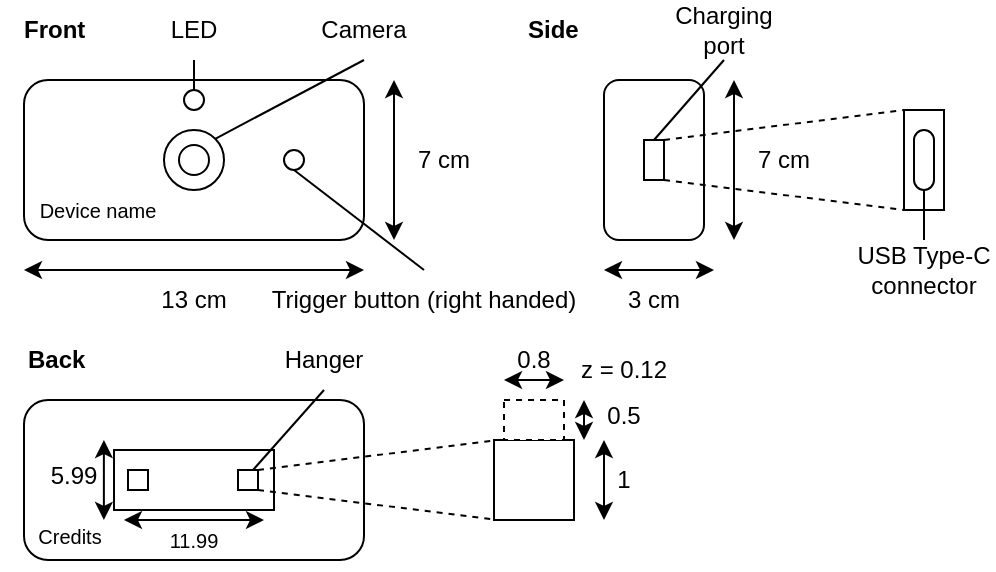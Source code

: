 <mxfile version="27.0.8">
  <diagram name="Page-1" id="gCNdrUl1HYBITplLXTXh">
    <mxGraphModel dx="983" dy="519" grid="1" gridSize="10" guides="1" tooltips="1" connect="1" arrows="1" fold="1" page="1" pageScale="1" pageWidth="850" pageHeight="1100" math="0" shadow="0">
      <root>
        <mxCell id="0" />
        <mxCell id="1" parent="0" />
        <mxCell id="Zt1w1eLrl39iZ9gFTIS_-9" value="" style="rounded=1;whiteSpace=wrap;html=1;" parent="1" vertex="1">
          <mxGeometry x="440" y="240" width="50" height="80" as="geometry" />
        </mxCell>
        <mxCell id="Zt1w1eLrl39iZ9gFTIS_-1" value="" style="rounded=1;whiteSpace=wrap;html=1;" parent="1" vertex="1">
          <mxGeometry x="150" y="240" width="170" height="80" as="geometry" />
        </mxCell>
        <mxCell id="Zt1w1eLrl39iZ9gFTIS_-2" value="" style="ellipse;whiteSpace=wrap;html=1;aspect=fixed;" parent="1" vertex="1">
          <mxGeometry x="220" y="265" width="30" height="30" as="geometry" />
        </mxCell>
        <mxCell id="Zt1w1eLrl39iZ9gFTIS_-3" value="" style="ellipse;whiteSpace=wrap;html=1;aspect=fixed;" parent="1" vertex="1">
          <mxGeometry x="227.5" y="272.5" width="15" height="15" as="geometry" />
        </mxCell>
        <mxCell id="Zt1w1eLrl39iZ9gFTIS_-4" value="Device name" style="text;html=1;align=center;verticalAlign=middle;whiteSpace=wrap;rounded=0;fontSize=10;" parent="1" vertex="1">
          <mxGeometry x="152" y="290" width="70" height="30" as="geometry" />
        </mxCell>
        <mxCell id="Zt1w1eLrl39iZ9gFTIS_-5" value="" style="endArrow=classic;startArrow=classic;html=1;rounded=0;" parent="1" edge="1">
          <mxGeometry width="50" height="50" relative="1" as="geometry">
            <mxPoint x="150" y="335" as="sourcePoint" />
            <mxPoint x="320" y="335" as="targetPoint" />
          </mxGeometry>
        </mxCell>
        <mxCell id="Zt1w1eLrl39iZ9gFTIS_-6" value="13 cm" style="text;html=1;align=center;verticalAlign=middle;whiteSpace=wrap;rounded=0;" parent="1" vertex="1">
          <mxGeometry x="205" y="335" width="60" height="30" as="geometry" />
        </mxCell>
        <mxCell id="Zt1w1eLrl39iZ9gFTIS_-7" value="" style="endArrow=classic;startArrow=classic;html=1;rounded=0;" parent="1" edge="1">
          <mxGeometry width="50" height="50" relative="1" as="geometry">
            <mxPoint x="335" y="240" as="sourcePoint" />
            <mxPoint x="335" y="320" as="targetPoint" />
          </mxGeometry>
        </mxCell>
        <mxCell id="Zt1w1eLrl39iZ9gFTIS_-8" value="7 cm" style="text;html=1;align=center;verticalAlign=middle;whiteSpace=wrap;rounded=0;" parent="1" vertex="1">
          <mxGeometry x="330" y="265" width="60" height="30" as="geometry" />
        </mxCell>
        <mxCell id="Zt1w1eLrl39iZ9gFTIS_-13" value="" style="endArrow=classic;startArrow=classic;html=1;rounded=0;entryX=1;entryY=0;entryDx=0;entryDy=0;" parent="1" target="Zt1w1eLrl39iZ9gFTIS_-14" edge="1">
          <mxGeometry width="50" height="50" relative="1" as="geometry">
            <mxPoint x="440" y="335" as="sourcePoint" />
            <mxPoint x="480" y="335" as="targetPoint" />
          </mxGeometry>
        </mxCell>
        <mxCell id="Zt1w1eLrl39iZ9gFTIS_-14" value="3 cm" style="text;html=1;align=center;verticalAlign=middle;whiteSpace=wrap;rounded=0;" parent="1" vertex="1">
          <mxGeometry x="435" y="335" width="60" height="30" as="geometry" />
        </mxCell>
        <mxCell id="Zt1w1eLrl39iZ9gFTIS_-15" value="" style="endArrow=classic;startArrow=classic;html=1;rounded=0;" parent="1" edge="1">
          <mxGeometry width="50" height="50" relative="1" as="geometry">
            <mxPoint x="505" y="240" as="sourcePoint" />
            <mxPoint x="505" y="320" as="targetPoint" />
          </mxGeometry>
        </mxCell>
        <mxCell id="Zt1w1eLrl39iZ9gFTIS_-16" value="7 cm" style="text;html=1;align=center;verticalAlign=middle;whiteSpace=wrap;rounded=0;" parent="1" vertex="1">
          <mxGeometry x="500" y="265" width="60" height="30" as="geometry" />
        </mxCell>
        <mxCell id="Zt1w1eLrl39iZ9gFTIS_-17" value="Camera" style="text;html=1;align=center;verticalAlign=middle;whiteSpace=wrap;rounded=0;" parent="1" vertex="1">
          <mxGeometry x="290" y="200" width="60" height="30" as="geometry" />
        </mxCell>
        <mxCell id="Zt1w1eLrl39iZ9gFTIS_-18" value="" style="endArrow=none;html=1;rounded=0;entryX=0.5;entryY=1;entryDx=0;entryDy=0;exitX=1;exitY=0;exitDx=0;exitDy=0;" parent="1" source="Zt1w1eLrl39iZ9gFTIS_-2" target="Zt1w1eLrl39iZ9gFTIS_-17" edge="1">
          <mxGeometry width="50" height="50" relative="1" as="geometry">
            <mxPoint x="247.5" y="250" as="sourcePoint" />
            <mxPoint x="297.5" y="200" as="targetPoint" />
          </mxGeometry>
        </mxCell>
        <mxCell id="Zt1w1eLrl39iZ9gFTIS_-19" value="" style="rounded=0;whiteSpace=wrap;html=1;" parent="1" vertex="1">
          <mxGeometry x="460" y="270" width="10" height="20" as="geometry" />
        </mxCell>
        <mxCell id="Zt1w1eLrl39iZ9gFTIS_-21" value="Charging port" style="text;html=1;align=center;verticalAlign=middle;whiteSpace=wrap;rounded=0;" parent="1" vertex="1">
          <mxGeometry x="470" y="200" width="60" height="30" as="geometry" />
        </mxCell>
        <mxCell id="Zt1w1eLrl39iZ9gFTIS_-32" value="" style="rounded=1;whiteSpace=wrap;html=1;" parent="1" vertex="1">
          <mxGeometry x="150" y="400" width="170" height="80" as="geometry" />
        </mxCell>
        <mxCell id="Zt1w1eLrl39iZ9gFTIS_-35" value="&lt;div&gt;Credits&lt;/div&gt;" style="text;html=1;align=center;verticalAlign=middle;whiteSpace=wrap;rounded=0;fontSize=10;" parent="1" vertex="1">
          <mxGeometry x="138" y="453" width="70" height="30" as="geometry" />
        </mxCell>
        <mxCell id="Zt1w1eLrl39iZ9gFTIS_-42" value="" style="rounded=0;whiteSpace=wrap;html=1;" parent="1" vertex="1">
          <mxGeometry x="195" y="425" width="80" height="30" as="geometry" />
        </mxCell>
        <mxCell id="Zt1w1eLrl39iZ9gFTIS_-43" value="" style="rounded=0;whiteSpace=wrap;html=1;" parent="1" vertex="1">
          <mxGeometry x="202" y="435" width="10" height="10" as="geometry" />
        </mxCell>
        <mxCell id="Zt1w1eLrl39iZ9gFTIS_-44" value="" style="rounded=0;whiteSpace=wrap;html=1;" parent="1" vertex="1">
          <mxGeometry x="257" y="435" width="10" height="10" as="geometry" />
        </mxCell>
        <mxCell id="Zt1w1eLrl39iZ9gFTIS_-45" value="Hanger" style="text;html=1;align=center;verticalAlign=middle;whiteSpace=wrap;rounded=0;" parent="1" vertex="1">
          <mxGeometry x="270" y="365" width="60" height="30" as="geometry" />
        </mxCell>
        <mxCell id="Zt1w1eLrl39iZ9gFTIS_-46" value="" style="endArrow=none;html=1;rounded=0;exitX=0.75;exitY=0;exitDx=0;exitDy=0;entryX=0.5;entryY=1;entryDx=0;entryDy=0;" parent="1" source="Zt1w1eLrl39iZ9gFTIS_-44" target="Zt1w1eLrl39iZ9gFTIS_-45" edge="1">
          <mxGeometry width="50" height="50" relative="1" as="geometry">
            <mxPoint x="270" y="410" as="sourcePoint" />
            <mxPoint x="320" y="360" as="targetPoint" />
          </mxGeometry>
        </mxCell>
        <mxCell id="Zt1w1eLrl39iZ9gFTIS_-48" value="&lt;b&gt;Front&lt;/b&gt;" style="text;html=1;align=left;verticalAlign=middle;whiteSpace=wrap;rounded=0;" parent="1" vertex="1">
          <mxGeometry x="148" y="200" width="60" height="30" as="geometry" />
        </mxCell>
        <mxCell id="Zt1w1eLrl39iZ9gFTIS_-49" value="&lt;b&gt;Side&lt;/b&gt;" style="text;html=1;align=left;verticalAlign=middle;whiteSpace=wrap;rounded=0;" parent="1" vertex="1">
          <mxGeometry x="400" y="200" width="60" height="30" as="geometry" />
        </mxCell>
        <mxCell id="Zt1w1eLrl39iZ9gFTIS_-50" value="&lt;b&gt;Back&lt;/b&gt;" style="text;html=1;align=left;verticalAlign=middle;whiteSpace=wrap;rounded=0;" parent="1" vertex="1">
          <mxGeometry x="150" y="365" width="60" height="30" as="geometry" />
        </mxCell>
        <mxCell id="Zt1w1eLrl39iZ9gFTIS_-52" value="" style="endArrow=none;html=1;rounded=0;exitX=0.5;exitY=0;exitDx=0;exitDy=0;entryX=0.5;entryY=1;entryDx=0;entryDy=0;" parent="1" source="Zt1w1eLrl39iZ9gFTIS_-19" target="Zt1w1eLrl39iZ9gFTIS_-21" edge="1">
          <mxGeometry width="50" height="50" relative="1" as="geometry">
            <mxPoint x="290" y="340" as="sourcePoint" />
            <mxPoint x="340" y="290" as="targetPoint" />
          </mxGeometry>
        </mxCell>
        <mxCell id="Zt1w1eLrl39iZ9gFTIS_-53" value="" style="rounded=0;whiteSpace=wrap;html=1;" parent="1" vertex="1">
          <mxGeometry x="590" y="255" width="20" height="50" as="geometry" />
        </mxCell>
        <mxCell id="Zt1w1eLrl39iZ9gFTIS_-55" value="" style="rounded=1;whiteSpace=wrap;html=1;arcSize=50;" parent="1" vertex="1">
          <mxGeometry x="595" y="265" width="10" height="30" as="geometry" />
        </mxCell>
        <mxCell id="Zt1w1eLrl39iZ9gFTIS_-57" value="" style="endArrow=none;html=1;rounded=0;exitX=1;exitY=0;exitDx=0;exitDy=0;entryX=0;entryY=0;entryDx=0;entryDy=0;dashed=1;" parent="1" source="Zt1w1eLrl39iZ9gFTIS_-19" target="Zt1w1eLrl39iZ9gFTIS_-53" edge="1">
          <mxGeometry width="50" height="50" relative="1" as="geometry">
            <mxPoint x="479.142" y="265.858" as="sourcePoint" />
            <mxPoint x="580" y="260" as="targetPoint" />
          </mxGeometry>
        </mxCell>
        <mxCell id="Zt1w1eLrl39iZ9gFTIS_-58" value="" style="endArrow=none;html=1;rounded=0;exitX=1;exitY=1;exitDx=0;exitDy=0;entryX=0;entryY=1;entryDx=0;entryDy=0;dashed=1;" parent="1" source="Zt1w1eLrl39iZ9gFTIS_-19" target="Zt1w1eLrl39iZ9gFTIS_-53" edge="1">
          <mxGeometry width="50" height="50" relative="1" as="geometry">
            <mxPoint x="479.142" y="294.142" as="sourcePoint" />
            <mxPoint x="600" y="265" as="targetPoint" />
          </mxGeometry>
        </mxCell>
        <mxCell id="Zt1w1eLrl39iZ9gFTIS_-59" value="USB Type-C connector" style="text;html=1;align=center;verticalAlign=middle;whiteSpace=wrap;rounded=0;" parent="1" vertex="1">
          <mxGeometry x="565" y="320" width="70" height="30" as="geometry" />
        </mxCell>
        <mxCell id="Zt1w1eLrl39iZ9gFTIS_-60" value="" style="endArrow=none;html=1;rounded=0;exitX=0.5;exitY=0;exitDx=0;exitDy=0;entryX=0.5;entryY=1;entryDx=0;entryDy=0;" parent="1" source="Zt1w1eLrl39iZ9gFTIS_-59" target="Zt1w1eLrl39iZ9gFTIS_-55" edge="1">
          <mxGeometry width="50" height="50" relative="1" as="geometry">
            <mxPoint x="475" y="280" as="sourcePoint" />
            <mxPoint x="510" y="240" as="targetPoint" />
          </mxGeometry>
        </mxCell>
        <mxCell id="IyyHt3gIi4fyA3eTQuwq-1" value="" style="ellipse;whiteSpace=wrap;html=1;aspect=fixed;" parent="1" vertex="1">
          <mxGeometry x="230" y="245" width="10" height="10" as="geometry" />
        </mxCell>
        <mxCell id="IyyHt3gIi4fyA3eTQuwq-2" value="LED" style="text;html=1;align=center;verticalAlign=middle;whiteSpace=wrap;rounded=0;" parent="1" vertex="1">
          <mxGeometry x="205" y="200" width="60" height="30" as="geometry" />
        </mxCell>
        <mxCell id="IyyHt3gIi4fyA3eTQuwq-3" value="" style="endArrow=none;html=1;rounded=0;entryX=0.5;entryY=1;entryDx=0;entryDy=0;exitX=0.5;exitY=0;exitDx=0;exitDy=0;" parent="1" source="IyyHt3gIi4fyA3eTQuwq-1" target="IyyHt3gIi4fyA3eTQuwq-2" edge="1">
          <mxGeometry width="50" height="50" relative="1" as="geometry">
            <mxPoint x="190" y="245" as="sourcePoint" />
            <mxPoint x="224" y="206" as="targetPoint" />
          </mxGeometry>
        </mxCell>
        <mxCell id="IyyHt3gIi4fyA3eTQuwq-4" value="" style="ellipse;whiteSpace=wrap;html=1;aspect=fixed;" parent="1" vertex="1">
          <mxGeometry x="280" y="275" width="10" height="10" as="geometry" />
        </mxCell>
        <mxCell id="IyyHt3gIi4fyA3eTQuwq-5" value="Trigger button (right handed)" style="text;html=1;align=center;verticalAlign=middle;whiteSpace=wrap;rounded=0;" parent="1" vertex="1">
          <mxGeometry x="270" y="335" width="160" height="30" as="geometry" />
        </mxCell>
        <mxCell id="IyyHt3gIi4fyA3eTQuwq-6" value="" style="endArrow=none;html=1;rounded=0;entryX=0.5;entryY=0;entryDx=0;entryDy=0;exitX=0.5;exitY=1;exitDx=0;exitDy=0;" parent="1" source="IyyHt3gIi4fyA3eTQuwq-4" target="IyyHt3gIi4fyA3eTQuwq-5" edge="1">
          <mxGeometry width="50" height="50" relative="1" as="geometry">
            <mxPoint x="256" y="279" as="sourcePoint" />
            <mxPoint x="330" y="240" as="targetPoint" />
          </mxGeometry>
        </mxCell>
        <mxCell id="mED8aOtxLqFeWninYERp-1" value="" style="endArrow=classic;startArrow=classic;html=1;rounded=0;entryX=0.706;entryY=0.875;entryDx=0;entryDy=0;entryPerimeter=0;" edge="1" parent="1">
          <mxGeometry width="50" height="50" relative="1" as="geometry">
            <mxPoint x="199.98" y="460" as="sourcePoint" />
            <mxPoint x="270" y="460" as="targetPoint" />
          </mxGeometry>
        </mxCell>
        <mxCell id="mED8aOtxLqFeWninYERp-2" value="11.99" style="text;html=1;align=center;verticalAlign=middle;whiteSpace=wrap;rounded=0;fontSize=10;" vertex="1" parent="1">
          <mxGeometry x="205" y="455" width="60" height="30" as="geometry" />
        </mxCell>
        <mxCell id="mED8aOtxLqFeWninYERp-3" value="" style="endArrow=classic;startArrow=classic;html=1;rounded=0;exitX=0.235;exitY=0.25;exitDx=0;exitDy=0;exitPerimeter=0;entryX=0.742;entryY=0.233;entryDx=0;entryDy=0;entryPerimeter=0;" edge="1" parent="1" source="Zt1w1eLrl39iZ9gFTIS_-32" target="Zt1w1eLrl39iZ9gFTIS_-35">
          <mxGeometry width="50" height="50" relative="1" as="geometry">
            <mxPoint x="186.83" y="380" as="sourcePoint" />
            <mxPoint x="187" y="460" as="targetPoint" />
          </mxGeometry>
        </mxCell>
        <mxCell id="mED8aOtxLqFeWninYERp-4" value="5.99" style="text;html=1;align=center;verticalAlign=middle;whiteSpace=wrap;rounded=0;" vertex="1" parent="1">
          <mxGeometry x="145" y="423" width="60" height="30" as="geometry" />
        </mxCell>
        <mxCell id="mED8aOtxLqFeWninYERp-5" value="" style="endArrow=none;html=1;rounded=0;exitX=1;exitY=0;exitDx=0;exitDy=0;entryX=0;entryY=0;entryDx=0;entryDy=0;dashed=1;" edge="1" parent="1">
          <mxGeometry width="50" height="50" relative="1" as="geometry">
            <mxPoint x="267" y="435" as="sourcePoint" />
            <mxPoint x="387" y="420" as="targetPoint" />
          </mxGeometry>
        </mxCell>
        <mxCell id="mED8aOtxLqFeWninYERp-6" value="" style="endArrow=none;html=1;rounded=0;exitX=1;exitY=1;exitDx=0;exitDy=0;entryX=0;entryY=1;entryDx=0;entryDy=0;dashed=1;" edge="1" parent="1">
          <mxGeometry width="50" height="50" relative="1" as="geometry">
            <mxPoint x="267" y="445" as="sourcePoint" />
            <mxPoint x="387" y="460" as="targetPoint" />
          </mxGeometry>
        </mxCell>
        <mxCell id="mED8aOtxLqFeWninYERp-7" value="" style="rounded=0;whiteSpace=wrap;html=1;" vertex="1" parent="1">
          <mxGeometry x="385" y="420" width="40" height="40" as="geometry" />
        </mxCell>
        <mxCell id="mED8aOtxLqFeWninYERp-8" value="" style="rounded=0;whiteSpace=wrap;html=1;dashed=1;" vertex="1" parent="1">
          <mxGeometry x="390" y="400" width="30" height="20" as="geometry" />
        </mxCell>
        <mxCell id="mED8aOtxLqFeWninYERp-9" value="" style="endArrow=classic;startArrow=classic;html=1;rounded=0;" edge="1" parent="1">
          <mxGeometry width="50" height="50" relative="1" as="geometry">
            <mxPoint x="440" y="420" as="sourcePoint" />
            <mxPoint x="440" y="460" as="targetPoint" />
          </mxGeometry>
        </mxCell>
        <mxCell id="mED8aOtxLqFeWninYERp-10" value="1" style="text;html=1;align=center;verticalAlign=middle;whiteSpace=wrap;rounded=0;" vertex="1" parent="1">
          <mxGeometry x="420" y="425" width="60" height="30" as="geometry" />
        </mxCell>
        <mxCell id="mED8aOtxLqFeWninYERp-11" value="" style="endArrow=classic;startArrow=classic;html=1;rounded=0;" edge="1" parent="1">
          <mxGeometry width="50" height="50" relative="1" as="geometry">
            <mxPoint x="390" y="390" as="sourcePoint" />
            <mxPoint x="420" y="390" as="targetPoint" />
          </mxGeometry>
        </mxCell>
        <mxCell id="mED8aOtxLqFeWninYERp-12" value="0.8" style="text;html=1;align=center;verticalAlign=middle;whiteSpace=wrap;rounded=0;" vertex="1" parent="1">
          <mxGeometry x="375" y="365" width="60" height="30" as="geometry" />
        </mxCell>
        <mxCell id="mED8aOtxLqFeWninYERp-13" value="" style="endArrow=classic;startArrow=classic;html=1;rounded=0;" edge="1" parent="1">
          <mxGeometry width="50" height="50" relative="1" as="geometry">
            <mxPoint x="430" y="400" as="sourcePoint" />
            <mxPoint x="430" y="420" as="targetPoint" />
          </mxGeometry>
        </mxCell>
        <mxCell id="mED8aOtxLqFeWninYERp-14" value="0.5" style="text;html=1;align=center;verticalAlign=middle;whiteSpace=wrap;rounded=0;" vertex="1" parent="1">
          <mxGeometry x="420" y="393" width="60" height="30" as="geometry" />
        </mxCell>
        <mxCell id="mED8aOtxLqFeWninYERp-15" value="z = 0.12" style="text;html=1;align=center;verticalAlign=middle;whiteSpace=wrap;rounded=0;" vertex="1" parent="1">
          <mxGeometry x="420" y="370" width="60" height="30" as="geometry" />
        </mxCell>
      </root>
    </mxGraphModel>
  </diagram>
</mxfile>
